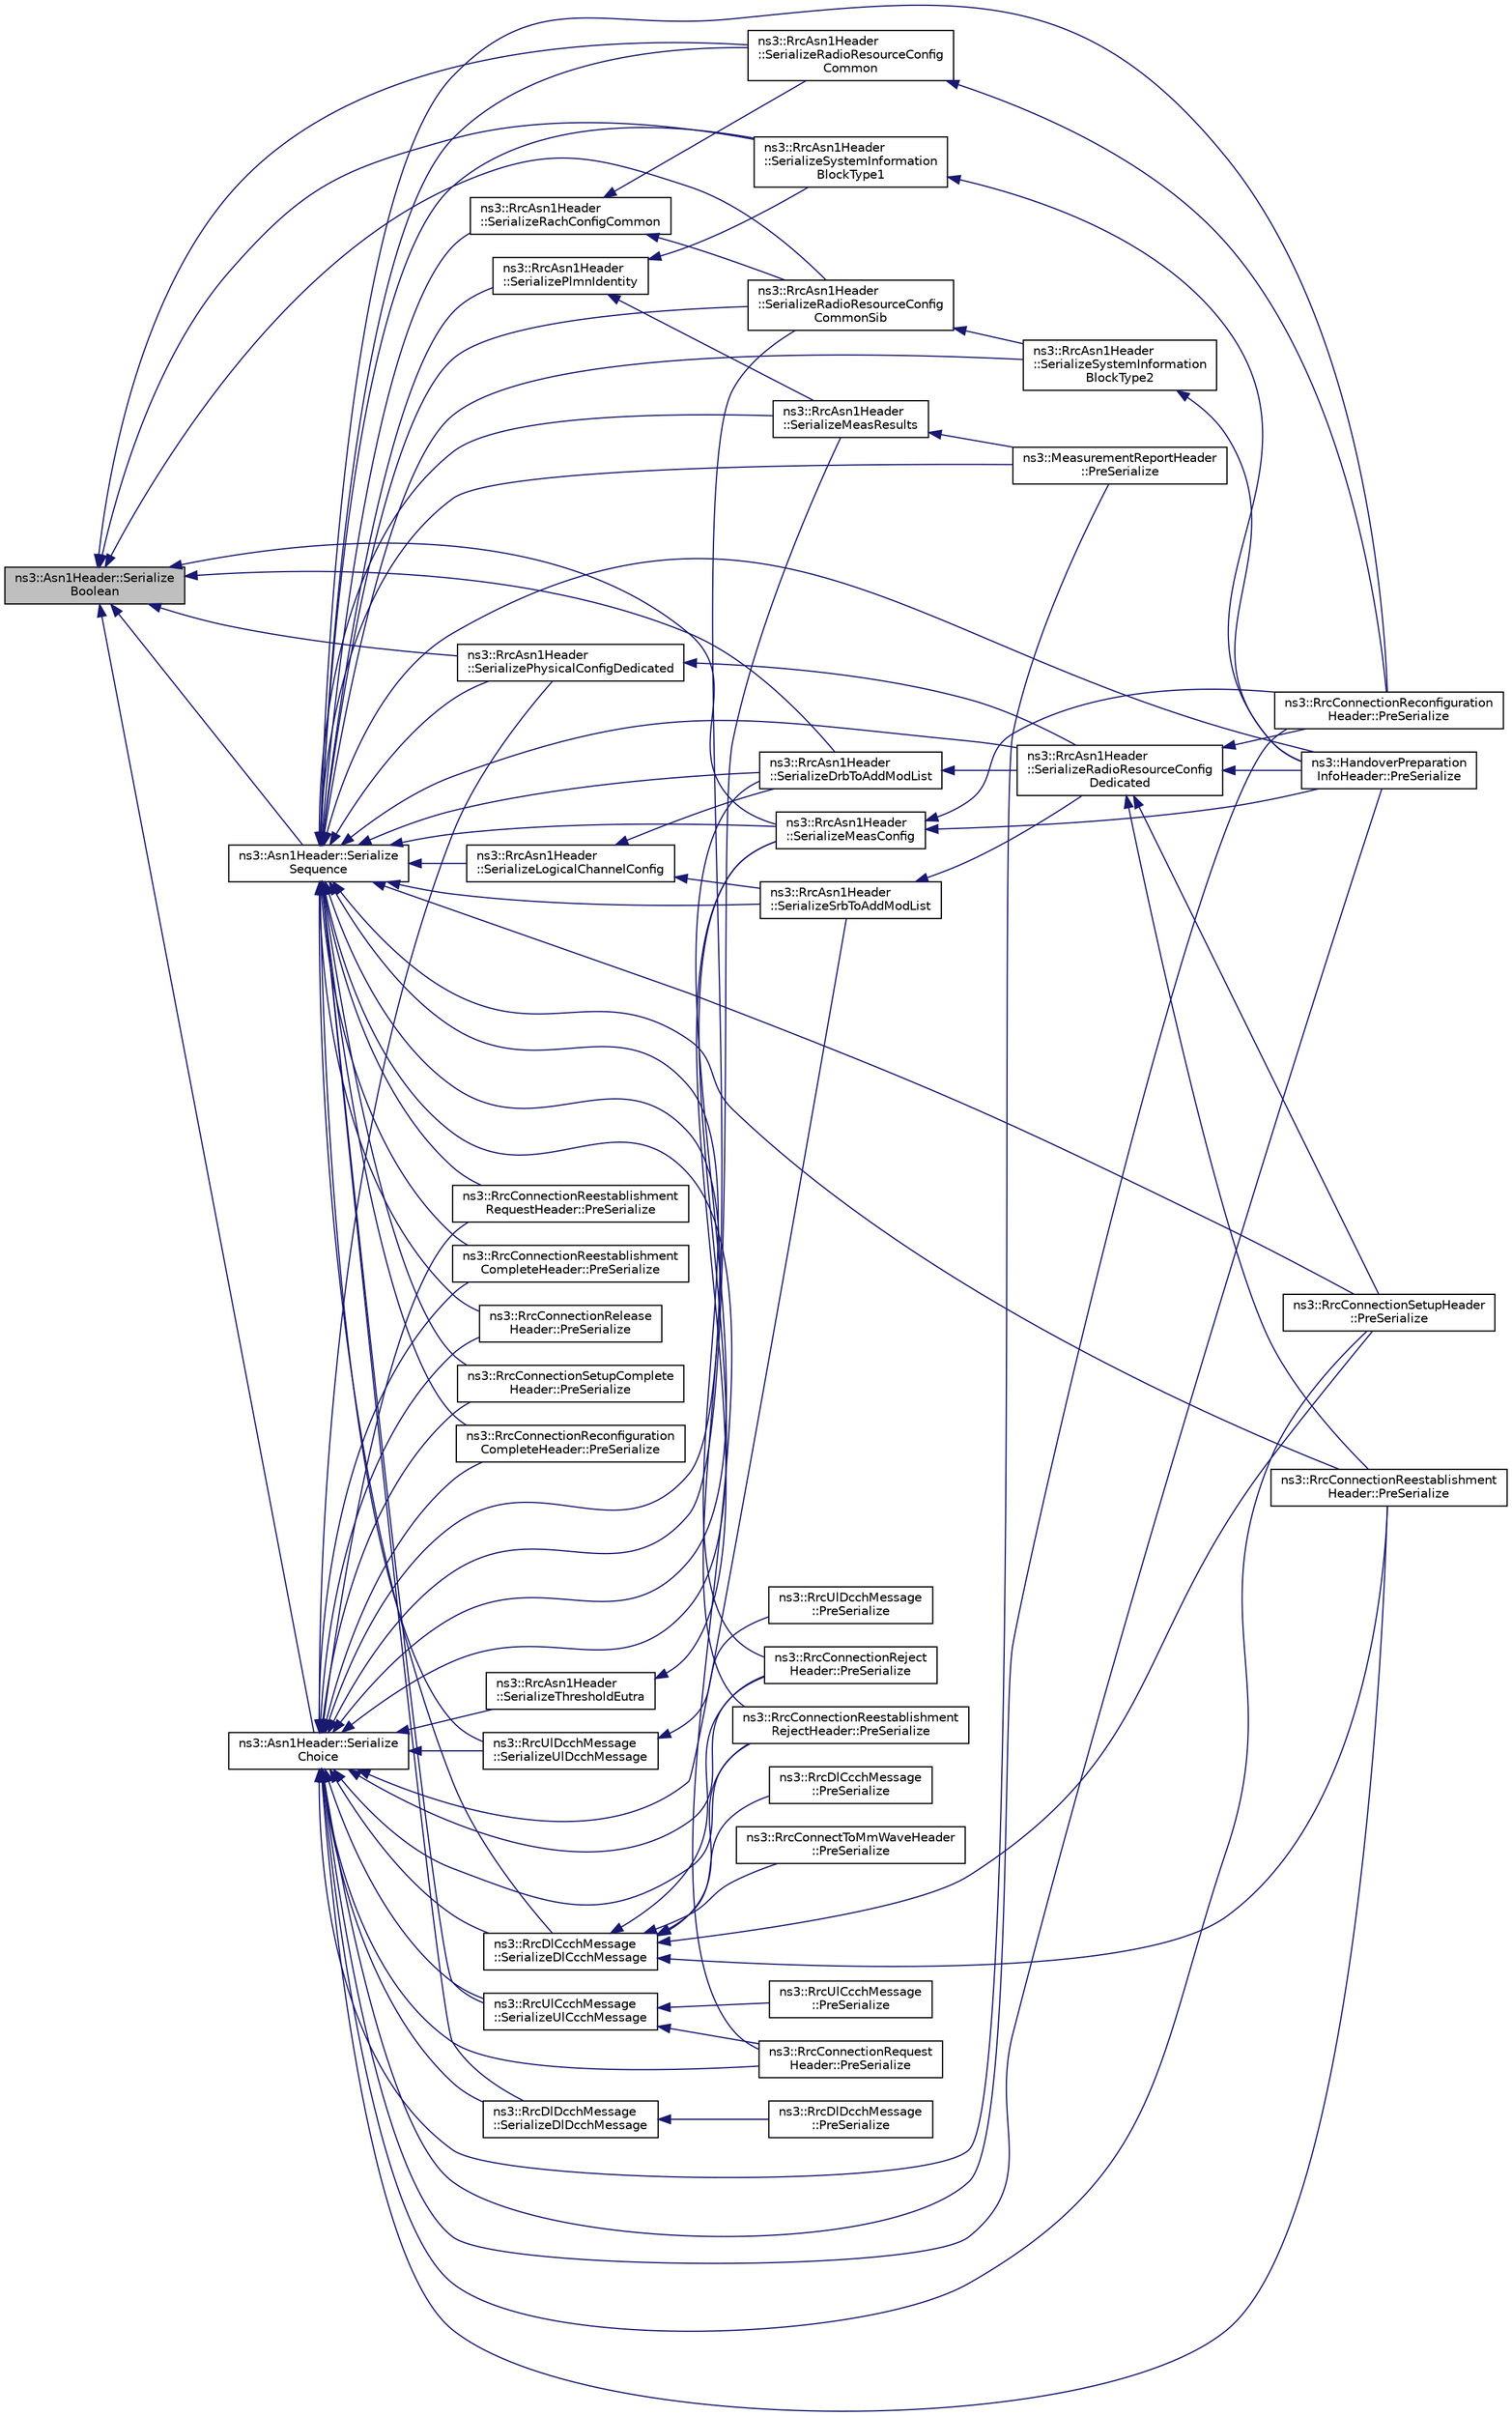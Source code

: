 digraph "ns3::Asn1Header::SerializeBoolean"
{
  edge [fontname="Helvetica",fontsize="10",labelfontname="Helvetica",labelfontsize="10"];
  node [fontname="Helvetica",fontsize="10",shape=record];
  rankdir="LR";
  Node1 [label="ns3::Asn1Header::Serialize\lBoolean",height=0.2,width=0.4,color="black", fillcolor="grey75", style="filled", fontcolor="black"];
  Node1 -> Node2 [dir="back",color="midnightblue",fontsize="10",style="solid"];
  Node2 [label="ns3::Asn1Header::Serialize\lSequence",height=0.2,width=0.4,color="black", fillcolor="white", style="filled",URL="$d4/d02/classns3_1_1Asn1Header.html#aa9744858380443ed95836fed08799aed"];
  Node2 -> Node3 [dir="back",color="midnightblue",fontsize="10",style="solid"];
  Node3 [label="ns3::RrcAsn1Header\l::SerializeDrbToAddModList",height=0.2,width=0.4,color="black", fillcolor="white", style="filled",URL="$d1/d6e/classns3_1_1RrcAsn1Header.html#ae227535eb179f1fc87b500225a5893ef"];
  Node3 -> Node4 [dir="back",color="midnightblue",fontsize="10",style="solid"];
  Node4 [label="ns3::RrcAsn1Header\l::SerializeRadioResourceConfig\lDedicated",height=0.2,width=0.4,color="black", fillcolor="white", style="filled",URL="$d1/d6e/classns3_1_1RrcAsn1Header.html#a21940b59764c933864f631482a6e4af0"];
  Node4 -> Node5 [dir="back",color="midnightblue",fontsize="10",style="solid"];
  Node5 [label="ns3::RrcConnectionSetupHeader\l::PreSerialize",height=0.2,width=0.4,color="black", fillcolor="white", style="filled",URL="$d3/d9d/classns3_1_1RrcConnectionSetupHeader.html#ad123f10ef13f2bcdb05e66f4ba157fd7"];
  Node4 -> Node6 [dir="back",color="midnightblue",fontsize="10",style="solid"];
  Node6 [label="ns3::RrcConnectionReconfiguration\lHeader::PreSerialize",height=0.2,width=0.4,color="black", fillcolor="white", style="filled",URL="$d1/dc0/classns3_1_1RrcConnectionReconfigurationHeader.html#a31fcc446b60bcc1ecc0de47c5ee47ffd"];
  Node4 -> Node7 [dir="back",color="midnightblue",fontsize="10",style="solid"];
  Node7 [label="ns3::HandoverPreparation\lInfoHeader::PreSerialize",height=0.2,width=0.4,color="black", fillcolor="white", style="filled",URL="$d7/de3/classns3_1_1HandoverPreparationInfoHeader.html#a9edeb5f4247cf4b8b2e7353a87fd6a6b"];
  Node4 -> Node8 [dir="back",color="midnightblue",fontsize="10",style="solid"];
  Node8 [label="ns3::RrcConnectionReestablishment\lHeader::PreSerialize",height=0.2,width=0.4,color="black", fillcolor="white", style="filled",URL="$d9/dc3/classns3_1_1RrcConnectionReestablishmentHeader.html#a4432a5341e51b7807c2044cd680ecc03"];
  Node2 -> Node9 [dir="back",color="midnightblue",fontsize="10",style="solid"];
  Node9 [label="ns3::RrcAsn1Header\l::SerializeSrbToAddModList",height=0.2,width=0.4,color="black", fillcolor="white", style="filled",URL="$d1/d6e/classns3_1_1RrcAsn1Header.html#ad0c889ae1863b620e86026db7d217c75"];
  Node9 -> Node4 [dir="back",color="midnightblue",fontsize="10",style="solid"];
  Node2 -> Node10 [dir="back",color="midnightblue",fontsize="10",style="solid"];
  Node10 [label="ns3::RrcAsn1Header\l::SerializeLogicalChannelConfig",height=0.2,width=0.4,color="black", fillcolor="white", style="filled",URL="$d1/d6e/classns3_1_1RrcAsn1Header.html#a3e43cd3672501a6c4118405157fdeb79"];
  Node10 -> Node3 [dir="back",color="midnightblue",fontsize="10",style="solid"];
  Node10 -> Node9 [dir="back",color="midnightblue",fontsize="10",style="solid"];
  Node2 -> Node11 [dir="back",color="midnightblue",fontsize="10",style="solid"];
  Node11 [label="ns3::RrcAsn1Header\l::SerializePhysicalConfigDedicated",height=0.2,width=0.4,color="black", fillcolor="white", style="filled",URL="$d1/d6e/classns3_1_1RrcAsn1Header.html#a7543693686024fa6f694168cbee7110b"];
  Node11 -> Node4 [dir="back",color="midnightblue",fontsize="10",style="solid"];
  Node2 -> Node4 [dir="back",color="midnightblue",fontsize="10",style="solid"];
  Node2 -> Node12 [dir="back",color="midnightblue",fontsize="10",style="solid"];
  Node12 [label="ns3::RrcAsn1Header\l::SerializeSystemInformation\lBlockType1",height=0.2,width=0.4,color="black", fillcolor="white", style="filled",URL="$d1/d6e/classns3_1_1RrcAsn1Header.html#ac2da5b78bf99520a9ef23a796ce89008"];
  Node12 -> Node7 [dir="back",color="midnightblue",fontsize="10",style="solid"];
  Node2 -> Node13 [dir="back",color="midnightblue",fontsize="10",style="solid"];
  Node13 [label="ns3::RrcAsn1Header\l::SerializeRadioResourceConfig\lCommon",height=0.2,width=0.4,color="black", fillcolor="white", style="filled",URL="$d1/d6e/classns3_1_1RrcAsn1Header.html#a691b63afa53aee8e22b8840ce1d03f61"];
  Node13 -> Node6 [dir="back",color="midnightblue",fontsize="10",style="solid"];
  Node2 -> Node14 [dir="back",color="midnightblue",fontsize="10",style="solid"];
  Node14 [label="ns3::RrcAsn1Header\l::SerializeRadioResourceConfig\lCommonSib",height=0.2,width=0.4,color="black", fillcolor="white", style="filled",URL="$d1/d6e/classns3_1_1RrcAsn1Header.html#a84ce139dfb03bab15f1e88a495cccde0"];
  Node14 -> Node15 [dir="back",color="midnightblue",fontsize="10",style="solid"];
  Node15 [label="ns3::RrcAsn1Header\l::SerializeSystemInformation\lBlockType2",height=0.2,width=0.4,color="black", fillcolor="white", style="filled",URL="$d1/d6e/classns3_1_1RrcAsn1Header.html#a47b40bb2492364bff8989e854c835ef1"];
  Node15 -> Node7 [dir="back",color="midnightblue",fontsize="10",style="solid"];
  Node2 -> Node15 [dir="back",color="midnightblue",fontsize="10",style="solid"];
  Node2 -> Node16 [dir="back",color="midnightblue",fontsize="10",style="solid"];
  Node16 [label="ns3::RrcAsn1Header\l::SerializeMeasResults",height=0.2,width=0.4,color="black", fillcolor="white", style="filled",URL="$d1/d6e/classns3_1_1RrcAsn1Header.html#afd1285a96174a350f1d5c44c57ac8be9"];
  Node16 -> Node17 [dir="back",color="midnightblue",fontsize="10",style="solid"];
  Node17 [label="ns3::MeasurementReportHeader\l::PreSerialize",height=0.2,width=0.4,color="black", fillcolor="white", style="filled",URL="$d7/dcd/classns3_1_1MeasurementReportHeader.html#a701a3a645a8085fa69e6923b8db5776c"];
  Node2 -> Node18 [dir="back",color="midnightblue",fontsize="10",style="solid"];
  Node18 [label="ns3::RrcAsn1Header\l::SerializePlmnIdentity",height=0.2,width=0.4,color="black", fillcolor="white", style="filled",URL="$d1/d6e/classns3_1_1RrcAsn1Header.html#a2824dcd323f61aa425479066d5982e29"];
  Node18 -> Node12 [dir="back",color="midnightblue",fontsize="10",style="solid"];
  Node18 -> Node16 [dir="back",color="midnightblue",fontsize="10",style="solid"];
  Node2 -> Node19 [dir="back",color="midnightblue",fontsize="10",style="solid"];
  Node19 [label="ns3::RrcAsn1Header\l::SerializeRachConfigCommon",height=0.2,width=0.4,color="black", fillcolor="white", style="filled",URL="$d1/d6e/classns3_1_1RrcAsn1Header.html#af915db4fdcfa7d2acb1748d0007afe70"];
  Node19 -> Node13 [dir="back",color="midnightblue",fontsize="10",style="solid"];
  Node19 -> Node14 [dir="back",color="midnightblue",fontsize="10",style="solid"];
  Node2 -> Node20 [dir="back",color="midnightblue",fontsize="10",style="solid"];
  Node20 [label="ns3::RrcAsn1Header\l::SerializeMeasConfig",height=0.2,width=0.4,color="black", fillcolor="white", style="filled",URL="$d1/d6e/classns3_1_1RrcAsn1Header.html#a65f753653303d80ab92df652b8414350"];
  Node20 -> Node6 [dir="back",color="midnightblue",fontsize="10",style="solid"];
  Node20 -> Node7 [dir="back",color="midnightblue",fontsize="10",style="solid"];
  Node2 -> Node21 [dir="back",color="midnightblue",fontsize="10",style="solid"];
  Node21 [label="ns3::RrcConnectionRequest\lHeader::PreSerialize",height=0.2,width=0.4,color="black", fillcolor="white", style="filled",URL="$d2/dc4/classns3_1_1RrcConnectionRequestHeader.html#a03e4c8ec6a272eb57fccd183beabf12d"];
  Node2 -> Node5 [dir="back",color="midnightblue",fontsize="10",style="solid"];
  Node2 -> Node22 [dir="back",color="midnightblue",fontsize="10",style="solid"];
  Node22 [label="ns3::RrcConnectionSetupComplete\lHeader::PreSerialize",height=0.2,width=0.4,color="black", fillcolor="white", style="filled",URL="$d7/d03/classns3_1_1RrcConnectionSetupCompleteHeader.html#a07502ba5d876f33e0e571776e6b7b1ae"];
  Node2 -> Node23 [dir="back",color="midnightblue",fontsize="10",style="solid"];
  Node23 [label="ns3::RrcConnectionReconfiguration\lCompleteHeader::PreSerialize",height=0.2,width=0.4,color="black", fillcolor="white", style="filled",URL="$da/dec/classns3_1_1RrcConnectionReconfigurationCompleteHeader.html#a024cff170e3811ab200d59ead7bf2113"];
  Node2 -> Node6 [dir="back",color="midnightblue",fontsize="10",style="solid"];
  Node2 -> Node7 [dir="back",color="midnightblue",fontsize="10",style="solid"];
  Node2 -> Node24 [dir="back",color="midnightblue",fontsize="10",style="solid"];
  Node24 [label="ns3::RrcConnectionReestablishment\lRequestHeader::PreSerialize",height=0.2,width=0.4,color="black", fillcolor="white", style="filled",URL="$d1/d4d/classns3_1_1RrcConnectionReestablishmentRequestHeader.html#ab2eca8c0b5a1a7586b661febbba9a787"];
  Node2 -> Node8 [dir="back",color="midnightblue",fontsize="10",style="solid"];
  Node2 -> Node25 [dir="back",color="midnightblue",fontsize="10",style="solid"];
  Node25 [label="ns3::RrcConnectionReestablishment\lCompleteHeader::PreSerialize",height=0.2,width=0.4,color="black", fillcolor="white", style="filled",URL="$dc/d47/classns3_1_1RrcConnectionReestablishmentCompleteHeader.html#af3dd3d72415d18bf13cebe847bb5191f"];
  Node2 -> Node26 [dir="back",color="midnightblue",fontsize="10",style="solid"];
  Node26 [label="ns3::RrcConnectionReestablishment\lRejectHeader::PreSerialize",height=0.2,width=0.4,color="black", fillcolor="white", style="filled",URL="$d2/d82/classns3_1_1RrcConnectionReestablishmentRejectHeader.html#ab96aa4da7d49f520b0278234b33ffbab"];
  Node2 -> Node27 [dir="back",color="midnightblue",fontsize="10",style="solid"];
  Node27 [label="ns3::RrcConnectionRelease\lHeader::PreSerialize",height=0.2,width=0.4,color="black", fillcolor="white", style="filled",URL="$d4/dee/classns3_1_1RrcConnectionReleaseHeader.html#adab7a1b137ad9205d8388de3569edfe8"];
  Node2 -> Node28 [dir="back",color="midnightblue",fontsize="10",style="solid"];
  Node28 [label="ns3::RrcConnectionReject\lHeader::PreSerialize",height=0.2,width=0.4,color="black", fillcolor="white", style="filled",URL="$d8/d66/classns3_1_1RrcConnectionRejectHeader.html#af4fcf7ad47cb6281f824dc44691c6a29"];
  Node2 -> Node17 [dir="back",color="midnightblue",fontsize="10",style="solid"];
  Node2 -> Node29 [dir="back",color="midnightblue",fontsize="10",style="solid"];
  Node29 [label="ns3::RrcUlDcchMessage\l::SerializeUlDcchMessage",height=0.2,width=0.4,color="black", fillcolor="white", style="filled",URL="$d4/dce/classns3_1_1RrcUlDcchMessage.html#a7a2208192859678d93bde325f936c365"];
  Node29 -> Node30 [dir="back",color="midnightblue",fontsize="10",style="solid"];
  Node30 [label="ns3::RrcUlDcchMessage\l::PreSerialize",height=0.2,width=0.4,color="black", fillcolor="white", style="filled",URL="$d4/dce/classns3_1_1RrcUlDcchMessage.html#ad944dd076a13812009a03e54913b2e9b"];
  Node2 -> Node31 [dir="back",color="midnightblue",fontsize="10",style="solid"];
  Node31 [label="ns3::RrcDlDcchMessage\l::SerializeDlDcchMessage",height=0.2,width=0.4,color="black", fillcolor="white", style="filled",URL="$dc/dc2/classns3_1_1RrcDlDcchMessage.html#ae489863869038874910c89a7b54758cd"];
  Node31 -> Node32 [dir="back",color="midnightblue",fontsize="10",style="solid"];
  Node32 [label="ns3::RrcDlDcchMessage\l::PreSerialize",height=0.2,width=0.4,color="black", fillcolor="white", style="filled",URL="$dc/dc2/classns3_1_1RrcDlDcchMessage.html#aa07e7a274667fd50ebc35a8d1c9062d7"];
  Node2 -> Node33 [dir="back",color="midnightblue",fontsize="10",style="solid"];
  Node33 [label="ns3::RrcUlCcchMessage\l::SerializeUlCcchMessage",height=0.2,width=0.4,color="black", fillcolor="white", style="filled",URL="$d9/d8d/classns3_1_1RrcUlCcchMessage.html#ac6f5ee6f826d83661b2cab01dcd78d5c"];
  Node33 -> Node21 [dir="back",color="midnightblue",fontsize="10",style="solid"];
  Node33 -> Node34 [dir="back",color="midnightblue",fontsize="10",style="solid"];
  Node34 [label="ns3::RrcUlCcchMessage\l::PreSerialize",height=0.2,width=0.4,color="black", fillcolor="white", style="filled",URL="$d9/d8d/classns3_1_1RrcUlCcchMessage.html#aeae6b9253e8d8bdce5df99ef594b7e06"];
  Node2 -> Node35 [dir="back",color="midnightblue",fontsize="10",style="solid"];
  Node35 [label="ns3::RrcDlCcchMessage\l::SerializeDlCcchMessage",height=0.2,width=0.4,color="black", fillcolor="white", style="filled",URL="$df/d87/classns3_1_1RrcDlCcchMessage.html#ad9df8191a3ee4f9e7f0343f5b515565f"];
  Node35 -> Node36 [dir="back",color="midnightblue",fontsize="10",style="solid"];
  Node36 [label="ns3::RrcConnectToMmWaveHeader\l::PreSerialize",height=0.2,width=0.4,color="black", fillcolor="white", style="filled",URL="$da/dfb/classns3_1_1RrcConnectToMmWaveHeader.html#ab294a2afebe8f3306b801dc57d4fd616"];
  Node35 -> Node5 [dir="back",color="midnightblue",fontsize="10",style="solid"];
  Node35 -> Node8 [dir="back",color="midnightblue",fontsize="10",style="solid"];
  Node35 -> Node26 [dir="back",color="midnightblue",fontsize="10",style="solid"];
  Node35 -> Node28 [dir="back",color="midnightblue",fontsize="10",style="solid"];
  Node35 -> Node37 [dir="back",color="midnightblue",fontsize="10",style="solid"];
  Node37 [label="ns3::RrcDlCcchMessage\l::PreSerialize",height=0.2,width=0.4,color="black", fillcolor="white", style="filled",URL="$df/d87/classns3_1_1RrcDlCcchMessage.html#a51efa4b8f9fe4c4078f771029793a369"];
  Node1 -> Node38 [dir="back",color="midnightblue",fontsize="10",style="solid"];
  Node38 [label="ns3::Asn1Header::Serialize\lChoice",height=0.2,width=0.4,color="black", fillcolor="white", style="filled",URL="$d4/d02/classns3_1_1Asn1Header.html#a400ef4a710499da80fc55e23a973d4fa"];
  Node38 -> Node3 [dir="back",color="midnightblue",fontsize="10",style="solid"];
  Node38 -> Node9 [dir="back",color="midnightblue",fontsize="10",style="solid"];
  Node38 -> Node11 [dir="back",color="midnightblue",fontsize="10",style="solid"];
  Node38 -> Node14 [dir="back",color="midnightblue",fontsize="10",style="solid"];
  Node38 -> Node16 [dir="back",color="midnightblue",fontsize="10",style="solid"];
  Node38 -> Node39 [dir="back",color="midnightblue",fontsize="10",style="solid"];
  Node39 [label="ns3::RrcAsn1Header\l::SerializeThresholdEutra",height=0.2,width=0.4,color="black", fillcolor="white", style="filled",URL="$d1/d6e/classns3_1_1RrcAsn1Header.html#ab2402f89c75f446c4a06beb1e7a6fed6"];
  Node39 -> Node20 [dir="back",color="midnightblue",fontsize="10",style="solid"];
  Node38 -> Node20 [dir="back",color="midnightblue",fontsize="10",style="solid"];
  Node38 -> Node21 [dir="back",color="midnightblue",fontsize="10",style="solid"];
  Node38 -> Node5 [dir="back",color="midnightblue",fontsize="10",style="solid"];
  Node38 -> Node22 [dir="back",color="midnightblue",fontsize="10",style="solid"];
  Node38 -> Node23 [dir="back",color="midnightblue",fontsize="10",style="solid"];
  Node38 -> Node6 [dir="back",color="midnightblue",fontsize="10",style="solid"];
  Node38 -> Node7 [dir="back",color="midnightblue",fontsize="10",style="solid"];
  Node38 -> Node24 [dir="back",color="midnightblue",fontsize="10",style="solid"];
  Node38 -> Node8 [dir="back",color="midnightblue",fontsize="10",style="solid"];
  Node38 -> Node25 [dir="back",color="midnightblue",fontsize="10",style="solid"];
  Node38 -> Node26 [dir="back",color="midnightblue",fontsize="10",style="solid"];
  Node38 -> Node27 [dir="back",color="midnightblue",fontsize="10",style="solid"];
  Node38 -> Node28 [dir="back",color="midnightblue",fontsize="10",style="solid"];
  Node38 -> Node17 [dir="back",color="midnightblue",fontsize="10",style="solid"];
  Node38 -> Node29 [dir="back",color="midnightblue",fontsize="10",style="solid"];
  Node38 -> Node31 [dir="back",color="midnightblue",fontsize="10",style="solid"];
  Node38 -> Node33 [dir="back",color="midnightblue",fontsize="10",style="solid"];
  Node38 -> Node35 [dir="back",color="midnightblue",fontsize="10",style="solid"];
  Node1 -> Node3 [dir="back",color="midnightblue",fontsize="10",style="solid"];
  Node1 -> Node11 [dir="back",color="midnightblue",fontsize="10",style="solid"];
  Node1 -> Node12 [dir="back",color="midnightblue",fontsize="10",style="solid"];
  Node1 -> Node13 [dir="back",color="midnightblue",fontsize="10",style="solid"];
  Node1 -> Node14 [dir="back",color="midnightblue",fontsize="10",style="solid"];
  Node1 -> Node20 [dir="back",color="midnightblue",fontsize="10",style="solid"];
}
